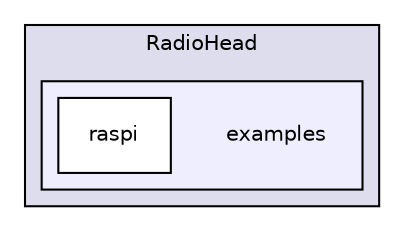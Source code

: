 digraph "C:/Users/disoz/Documents/GitHub/ERT2020GS/Telecom/RFmodem/lib/RadioHead/examples" {
  compound=true
  node [ fontsize="10", fontname="Helvetica"];
  edge [ labelfontsize="10", labelfontname="Helvetica"];
  subgraph clusterdir_ef78388813ba77867720a372781a96cc {
    graph [ bgcolor="#ddddee", pencolor="black", label="RadioHead" fontname="Helvetica", fontsize="10", URL="dir_ef78388813ba77867720a372781a96cc.html"]
  subgraph clusterdir_f7ae9c9ae6d822f952bba6b2517e8798 {
    graph [ bgcolor="#eeeeff", pencolor="black", label="" URL="dir_f7ae9c9ae6d822f952bba6b2517e8798.html"];
    dir_f7ae9c9ae6d822f952bba6b2517e8798 [shape=plaintext label="examples"];
    dir_f164a62870c1aea2952efcdc3e52959b [shape=box label="raspi" color="black" fillcolor="white" style="filled" URL="dir_f164a62870c1aea2952efcdc3e52959b.html"];
  }
  }
}
